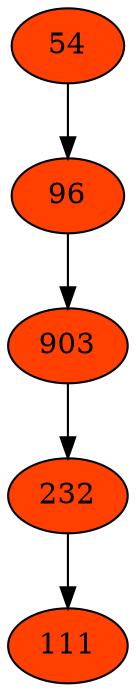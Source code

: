 digraph G{
"Node54"[label ="54", style = filled, fillcolor = "#FF4000"]
"Node54" -> "Node96"
"Node96"[label ="96", style = filled, fillcolor = "#FF4000"]
"Node96" -> "Node903"
"Node903"[label ="903", style = filled, fillcolor = "#FF4000"]
"Node903" -> "Node232"
"Node232"[label ="232", style = filled, fillcolor = "#FF4000"]
"Node232" -> "Node111"
"Node111"[label ="111", style = filled, fillcolor = "#FF4000"]
}
